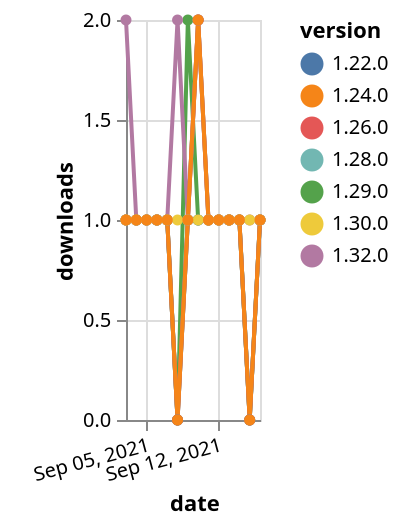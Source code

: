 {"$schema": "https://vega.github.io/schema/vega-lite/v5.json", "description": "A simple bar chart with embedded data.", "data": {"values": [{"date": "2021-09-03", "total": 130, "delta": 1, "version": "1.29.0"}, {"date": "2021-09-04", "total": 131, "delta": 1, "version": "1.29.0"}, {"date": "2021-09-05", "total": 132, "delta": 1, "version": "1.29.0"}, {"date": "2021-09-06", "total": 133, "delta": 1, "version": "1.29.0"}, {"date": "2021-09-07", "total": 134, "delta": 1, "version": "1.29.0"}, {"date": "2021-09-08", "total": 134, "delta": 0, "version": "1.29.0"}, {"date": "2021-09-09", "total": 136, "delta": 2, "version": "1.29.0"}, {"date": "2021-09-10", "total": 137, "delta": 1, "version": "1.29.0"}, {"date": "2021-09-11", "total": 138, "delta": 1, "version": "1.29.0"}, {"date": "2021-09-12", "total": 139, "delta": 1, "version": "1.29.0"}, {"date": "2021-09-13", "total": 140, "delta": 1, "version": "1.29.0"}, {"date": "2021-09-14", "total": 141, "delta": 1, "version": "1.29.0"}, {"date": "2021-09-15", "total": 141, "delta": 0, "version": "1.29.0"}, {"date": "2021-09-16", "total": 142, "delta": 1, "version": "1.29.0"}, {"date": "2021-09-03", "total": 112, "delta": 2, "version": "1.32.0"}, {"date": "2021-09-04", "total": 113, "delta": 1, "version": "1.32.0"}, {"date": "2021-09-05", "total": 114, "delta": 1, "version": "1.32.0"}, {"date": "2021-09-06", "total": 115, "delta": 1, "version": "1.32.0"}, {"date": "2021-09-07", "total": 116, "delta": 1, "version": "1.32.0"}, {"date": "2021-09-08", "total": 118, "delta": 2, "version": "1.32.0"}, {"date": "2021-09-09", "total": 119, "delta": 1, "version": "1.32.0"}, {"date": "2021-09-10", "total": 121, "delta": 2, "version": "1.32.0"}, {"date": "2021-09-11", "total": 122, "delta": 1, "version": "1.32.0"}, {"date": "2021-09-12", "total": 123, "delta": 1, "version": "1.32.0"}, {"date": "2021-09-13", "total": 124, "delta": 1, "version": "1.32.0"}, {"date": "2021-09-14", "total": 125, "delta": 1, "version": "1.32.0"}, {"date": "2021-09-15", "total": 126, "delta": 1, "version": "1.32.0"}, {"date": "2021-09-16", "total": 127, "delta": 1, "version": "1.32.0"}, {"date": "2021-09-03", "total": 205, "delta": 1, "version": "1.22.0"}, {"date": "2021-09-04", "total": 206, "delta": 1, "version": "1.22.0"}, {"date": "2021-09-05", "total": 207, "delta": 1, "version": "1.22.0"}, {"date": "2021-09-06", "total": 208, "delta": 1, "version": "1.22.0"}, {"date": "2021-09-07", "total": 209, "delta": 1, "version": "1.22.0"}, {"date": "2021-09-08", "total": 209, "delta": 0, "version": "1.22.0"}, {"date": "2021-09-09", "total": 210, "delta": 1, "version": "1.22.0"}, {"date": "2021-09-10", "total": 211, "delta": 1, "version": "1.22.0"}, {"date": "2021-09-11", "total": 212, "delta": 1, "version": "1.22.0"}, {"date": "2021-09-12", "total": 213, "delta": 1, "version": "1.22.0"}, {"date": "2021-09-13", "total": 214, "delta": 1, "version": "1.22.0"}, {"date": "2021-09-14", "total": 215, "delta": 1, "version": "1.22.0"}, {"date": "2021-09-15", "total": 215, "delta": 0, "version": "1.22.0"}, {"date": "2021-09-16", "total": 216, "delta": 1, "version": "1.22.0"}, {"date": "2021-09-03", "total": 144, "delta": 1, "version": "1.28.0"}, {"date": "2021-09-04", "total": 145, "delta": 1, "version": "1.28.0"}, {"date": "2021-09-05", "total": 146, "delta": 1, "version": "1.28.0"}, {"date": "2021-09-06", "total": 147, "delta": 1, "version": "1.28.0"}, {"date": "2021-09-07", "total": 148, "delta": 1, "version": "1.28.0"}, {"date": "2021-09-08", "total": 148, "delta": 0, "version": "1.28.0"}, {"date": "2021-09-09", "total": 149, "delta": 1, "version": "1.28.0"}, {"date": "2021-09-10", "total": 151, "delta": 2, "version": "1.28.0"}, {"date": "2021-09-11", "total": 152, "delta": 1, "version": "1.28.0"}, {"date": "2021-09-12", "total": 153, "delta": 1, "version": "1.28.0"}, {"date": "2021-09-13", "total": 154, "delta": 1, "version": "1.28.0"}, {"date": "2021-09-14", "total": 155, "delta": 1, "version": "1.28.0"}, {"date": "2021-09-15", "total": 155, "delta": 0, "version": "1.28.0"}, {"date": "2021-09-16", "total": 156, "delta": 1, "version": "1.28.0"}, {"date": "2021-09-03", "total": 166, "delta": 1, "version": "1.26.0"}, {"date": "2021-09-04", "total": 167, "delta": 1, "version": "1.26.0"}, {"date": "2021-09-05", "total": 168, "delta": 1, "version": "1.26.0"}, {"date": "2021-09-06", "total": 169, "delta": 1, "version": "1.26.0"}, {"date": "2021-09-07", "total": 170, "delta": 1, "version": "1.26.0"}, {"date": "2021-09-08", "total": 170, "delta": 0, "version": "1.26.0"}, {"date": "2021-09-09", "total": 171, "delta": 1, "version": "1.26.0"}, {"date": "2021-09-10", "total": 173, "delta": 2, "version": "1.26.0"}, {"date": "2021-09-11", "total": 174, "delta": 1, "version": "1.26.0"}, {"date": "2021-09-12", "total": 175, "delta": 1, "version": "1.26.0"}, {"date": "2021-09-13", "total": 176, "delta": 1, "version": "1.26.0"}, {"date": "2021-09-14", "total": 177, "delta": 1, "version": "1.26.0"}, {"date": "2021-09-15", "total": 177, "delta": 0, "version": "1.26.0"}, {"date": "2021-09-16", "total": 178, "delta": 1, "version": "1.26.0"}, {"date": "2021-09-03", "total": 163, "delta": 1, "version": "1.30.0"}, {"date": "2021-09-04", "total": 164, "delta": 1, "version": "1.30.0"}, {"date": "2021-09-05", "total": 165, "delta": 1, "version": "1.30.0"}, {"date": "2021-09-06", "total": 166, "delta": 1, "version": "1.30.0"}, {"date": "2021-09-07", "total": 167, "delta": 1, "version": "1.30.0"}, {"date": "2021-09-08", "total": 168, "delta": 1, "version": "1.30.0"}, {"date": "2021-09-09", "total": 169, "delta": 1, "version": "1.30.0"}, {"date": "2021-09-10", "total": 170, "delta": 1, "version": "1.30.0"}, {"date": "2021-09-11", "total": 171, "delta": 1, "version": "1.30.0"}, {"date": "2021-09-12", "total": 172, "delta": 1, "version": "1.30.0"}, {"date": "2021-09-13", "total": 173, "delta": 1, "version": "1.30.0"}, {"date": "2021-09-14", "total": 174, "delta": 1, "version": "1.30.0"}, {"date": "2021-09-15", "total": 175, "delta": 1, "version": "1.30.0"}, {"date": "2021-09-16", "total": 176, "delta": 1, "version": "1.30.0"}, {"date": "2021-09-03", "total": 274, "delta": 1, "version": "1.24.0"}, {"date": "2021-09-04", "total": 275, "delta": 1, "version": "1.24.0"}, {"date": "2021-09-05", "total": 276, "delta": 1, "version": "1.24.0"}, {"date": "2021-09-06", "total": 277, "delta": 1, "version": "1.24.0"}, {"date": "2021-09-07", "total": 278, "delta": 1, "version": "1.24.0"}, {"date": "2021-09-08", "total": 278, "delta": 0, "version": "1.24.0"}, {"date": "2021-09-09", "total": 279, "delta": 1, "version": "1.24.0"}, {"date": "2021-09-10", "total": 281, "delta": 2, "version": "1.24.0"}, {"date": "2021-09-11", "total": 282, "delta": 1, "version": "1.24.0"}, {"date": "2021-09-12", "total": 283, "delta": 1, "version": "1.24.0"}, {"date": "2021-09-13", "total": 284, "delta": 1, "version": "1.24.0"}, {"date": "2021-09-14", "total": 285, "delta": 1, "version": "1.24.0"}, {"date": "2021-09-15", "total": 285, "delta": 0, "version": "1.24.0"}, {"date": "2021-09-16", "total": 286, "delta": 1, "version": "1.24.0"}]}, "width": "container", "mark": {"type": "line", "point": {"filled": true}}, "encoding": {"x": {"field": "date", "type": "temporal", "timeUnit": "yearmonthdate", "title": "date", "axis": {"labelAngle": -15}}, "y": {"field": "delta", "type": "quantitative", "title": "downloads"}, "color": {"field": "version", "type": "nominal"}, "tooltip": {"field": "delta"}}}